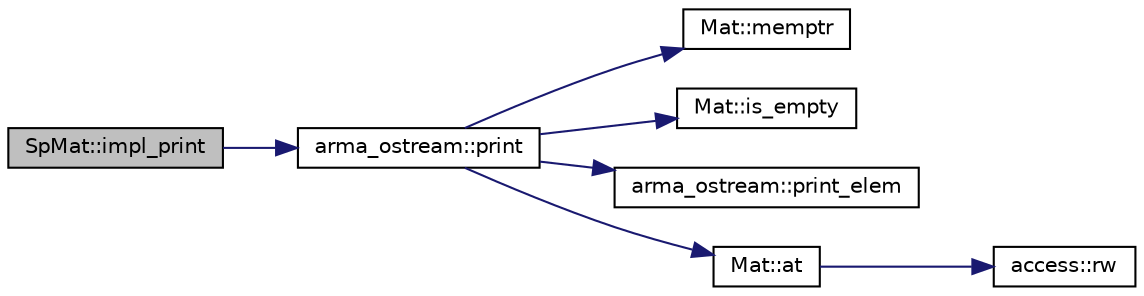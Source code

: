 digraph "SpMat::impl_print"
{
  edge [fontname="Helvetica",fontsize="10",labelfontname="Helvetica",labelfontsize="10"];
  node [fontname="Helvetica",fontsize="10",shape=record];
  rankdir="LR";
  Node1 [label="SpMat::impl_print",height=0.2,width=0.4,color="black", fillcolor="grey75", style="filled" fontcolor="black"];
  Node1 -> Node2 [color="midnightblue",fontsize="10",style="solid",fontname="Helvetica"];
  Node2 [label="arma_ostream::print",height=0.2,width=0.4,color="black", fillcolor="white", style="filled",URL="$group__arma__ostream.html#ga203b8a0da4b4475a62bdd88a3661831f",tooltip="Print a matrix to the specified stream."];
  Node2 -> Node3 [color="midnightblue",fontsize="10",style="solid",fontname="Helvetica"];
  Node3 [label="Mat::memptr",height=0.2,width=0.4,color="black", fillcolor="white", style="filled",URL="$group___mat.html#gad5b1b46a9288e04128aa11c99cc2b444",tooltip="returns a pointer to array of eTs used by the matrix"];
  Node2 -> Node4 [color="midnightblue",fontsize="10",style="solid",fontname="Helvetica"];
  Node4 [label="Mat::is_empty",height=0.2,width=0.4,color="black", fillcolor="white", style="filled",URL="$group___mat.html#ga6aea90307174186e101c8d20cb33be66",tooltip="returns true if the matrix has no elements"];
  Node2 -> Node5 [color="midnightblue",fontsize="10",style="solid",fontname="Helvetica"];
  Node5 [label="arma_ostream::print_elem",height=0.2,width=0.4,color="black", fillcolor="white", style="filled",URL="$group__arma__ostream.html#ga1cfd7bc0f3cd2ead922639f275db1d35",tooltip="Print an element to the specified stream."];
  Node2 -> Node6 [color="midnightblue",fontsize="10",style="solid",fontname="Helvetica"];
  Node6 [label="Mat::at",height=0.2,width=0.4,color="black", fillcolor="white", style="filled",URL="$group___mat.html#ga62c874c45807d7853afd231ae9f512d7",tooltip="linear element accessor (treats the matrix as a vector); no bounds check."];
  Node6 -> Node7 [color="midnightblue",fontsize="10",style="solid",fontname="Helvetica"];
  Node7 [label="access::rw",height=0.2,width=0.4,color="black", fillcolor="white", style="filled",URL="$classaccess.html#acd46d2d9e6004074b21bdec6a2f23c6e",tooltip="internal function to allow modification of data declared as read-only (use with caution)"];
}
